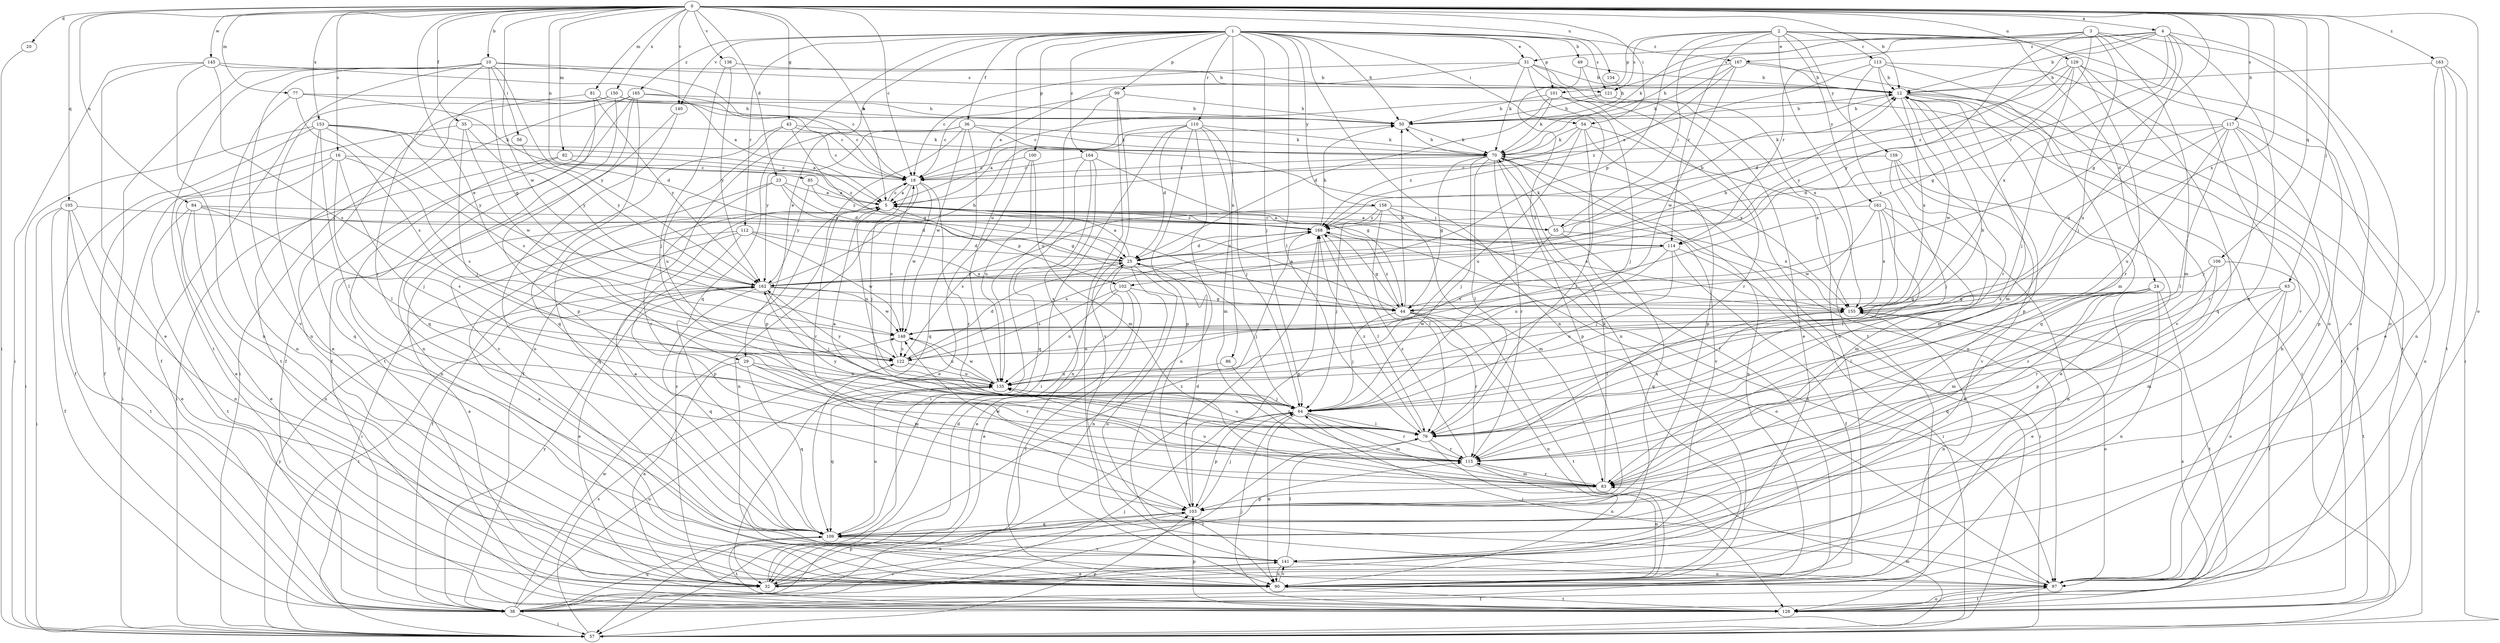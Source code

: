 strict digraph  {
0;
1;
2;
3;
4;
5;
10;
12;
16;
18;
20;
23;
24;
25;
29;
31;
32;
35;
36;
38;
43;
44;
49;
50;
54;
55;
56;
57;
63;
64;
70;
76;
77;
81;
82;
83;
84;
85;
86;
90;
97;
99;
100;
101;
102;
103;
105;
106;
109;
110;
112;
113;
114;
115;
117;
121;
122;
128;
129;
134;
135;
136;
140;
141;
145;
148;
150;
153;
155;
158;
159;
161;
162;
163;
164;
165;
167;
168;
0 -> 4  [label=a];
0 -> 5  [label=a];
0 -> 10  [label=b];
0 -> 12  [label=b];
0 -> 16  [label=c];
0 -> 18  [label=c];
0 -> 20  [label=d];
0 -> 23  [label=d];
0 -> 29  [label=e];
0 -> 35  [label=f];
0 -> 43  [label=g];
0 -> 44  [label=g];
0 -> 54  [label=i];
0 -> 63  [label=j];
0 -> 77  [label=m];
0 -> 81  [label=m];
0 -> 82  [label=m];
0 -> 84  [label=n];
0 -> 85  [label=n];
0 -> 97  [label=o];
0 -> 105  [label=q];
0 -> 106  [label=q];
0 -> 117  [label=s];
0 -> 129  [label=u];
0 -> 134  [label=u];
0 -> 136  [label=v];
0 -> 140  [label=v];
0 -> 145  [label=w];
0 -> 148  [label=w];
0 -> 150  [label=x];
0 -> 153  [label=x];
0 -> 155  [label=x];
0 -> 163  [label=z];
1 -> 29  [label=e];
1 -> 31  [label=e];
1 -> 36  [label=f];
1 -> 49  [label=h];
1 -> 50  [label=h];
1 -> 54  [label=i];
1 -> 64  [label=j];
1 -> 76  [label=l];
1 -> 86  [label=n];
1 -> 90  [label=n];
1 -> 99  [label=p];
1 -> 100  [label=p];
1 -> 101  [label=p];
1 -> 109  [label=q];
1 -> 110  [label=r];
1 -> 112  [label=r];
1 -> 121  [label=s];
1 -> 135  [label=u];
1 -> 140  [label=v];
1 -> 158  [label=y];
1 -> 164  [label=z];
1 -> 165  [label=z];
1 -> 167  [label=z];
2 -> 24  [label=d];
2 -> 55  [label=i];
2 -> 97  [label=o];
2 -> 101  [label=p];
2 -> 102  [label=p];
2 -> 113  [label=r];
2 -> 114  [label=r];
2 -> 121  [label=s];
2 -> 128  [label=t];
2 -> 159  [label=y];
2 -> 161  [label=y];
3 -> 31  [label=e];
3 -> 44  [label=g];
3 -> 64  [label=j];
3 -> 70  [label=k];
3 -> 83  [label=m];
3 -> 97  [label=o];
3 -> 114  [label=r];
3 -> 141  [label=v];
3 -> 162  [label=y];
4 -> 12  [label=b];
4 -> 97  [label=o];
4 -> 109  [label=q];
4 -> 114  [label=r];
4 -> 121  [label=s];
4 -> 135  [label=u];
4 -> 155  [label=x];
4 -> 167  [label=z];
4 -> 168  [label=z];
5 -> 18  [label=c];
5 -> 55  [label=i];
5 -> 102  [label=p];
5 -> 114  [label=r];
5 -> 115  [label=r];
5 -> 135  [label=u];
5 -> 168  [label=z];
10 -> 18  [label=c];
10 -> 38  [label=f];
10 -> 44  [label=g];
10 -> 56  [label=i];
10 -> 90  [label=n];
10 -> 115  [label=r];
10 -> 121  [label=s];
10 -> 128  [label=t];
10 -> 141  [label=v];
10 -> 162  [label=y];
12 -> 50  [label=h];
12 -> 57  [label=i];
12 -> 83  [label=m];
12 -> 103  [label=p];
12 -> 109  [label=q];
12 -> 128  [label=t];
12 -> 148  [label=w];
12 -> 155  [label=x];
16 -> 18  [label=c];
16 -> 32  [label=e];
16 -> 57  [label=i];
16 -> 64  [label=j];
16 -> 76  [label=l];
16 -> 122  [label=s];
18 -> 5  [label=a];
18 -> 64  [label=j];
18 -> 90  [label=n];
18 -> 115  [label=r];
18 -> 148  [label=w];
20 -> 57  [label=i];
23 -> 5  [label=a];
23 -> 25  [label=d];
23 -> 44  [label=g];
23 -> 109  [label=q];
23 -> 115  [label=r];
24 -> 32  [label=e];
24 -> 44  [label=g];
24 -> 76  [label=l];
24 -> 83  [label=m];
24 -> 90  [label=n];
24 -> 109  [label=q];
24 -> 128  [label=t];
24 -> 135  [label=u];
24 -> 155  [label=x];
25 -> 5  [label=a];
25 -> 32  [label=e];
25 -> 64  [label=j];
25 -> 90  [label=n];
25 -> 97  [label=o];
25 -> 162  [label=y];
25 -> 168  [label=z];
29 -> 32  [label=e];
29 -> 83  [label=m];
29 -> 109  [label=q];
29 -> 115  [label=r];
29 -> 135  [label=u];
31 -> 5  [label=a];
31 -> 12  [label=b];
31 -> 18  [label=c];
31 -> 32  [label=e];
31 -> 38  [label=f];
31 -> 70  [label=k];
31 -> 90  [label=n];
32 -> 18  [label=c];
32 -> 25  [label=d];
32 -> 103  [label=p];
32 -> 115  [label=r];
32 -> 141  [label=v];
35 -> 38  [label=f];
35 -> 64  [label=j];
35 -> 70  [label=k];
35 -> 148  [label=w];
35 -> 162  [label=y];
36 -> 38  [label=f];
36 -> 70  [label=k];
36 -> 103  [label=p];
36 -> 109  [label=q];
36 -> 148  [label=w];
36 -> 155  [label=x];
36 -> 162  [label=y];
38 -> 57  [label=i];
38 -> 64  [label=j];
38 -> 109  [label=q];
38 -> 135  [label=u];
38 -> 148  [label=w];
38 -> 162  [label=y];
38 -> 168  [label=z];
43 -> 18  [label=c];
43 -> 44  [label=g];
43 -> 70  [label=k];
43 -> 135  [label=u];
43 -> 141  [label=v];
44 -> 5  [label=a];
44 -> 50  [label=h];
44 -> 64  [label=j];
44 -> 90  [label=n];
44 -> 115  [label=r];
44 -> 128  [label=t];
44 -> 168  [label=z];
49 -> 12  [label=b];
49 -> 90  [label=n];
49 -> 155  [label=x];
50 -> 12  [label=b];
50 -> 70  [label=k];
54 -> 70  [label=k];
54 -> 76  [label=l];
54 -> 103  [label=p];
54 -> 135  [label=u];
54 -> 155  [label=x];
54 -> 168  [label=z];
55 -> 5  [label=a];
55 -> 12  [label=b];
55 -> 57  [label=i];
55 -> 64  [label=j];
55 -> 70  [label=k];
55 -> 109  [label=q];
56 -> 162  [label=y];
57 -> 70  [label=k];
57 -> 83  [label=m];
57 -> 103  [label=p];
57 -> 122  [label=s];
57 -> 162  [label=y];
63 -> 38  [label=f];
63 -> 44  [label=g];
63 -> 83  [label=m];
63 -> 97  [label=o];
63 -> 115  [label=r];
64 -> 76  [label=l];
64 -> 83  [label=m];
64 -> 90  [label=n];
64 -> 103  [label=p];
64 -> 115  [label=r];
70 -> 18  [label=c];
70 -> 44  [label=g];
70 -> 50  [label=h];
70 -> 64  [label=j];
70 -> 76  [label=l];
70 -> 90  [label=n];
70 -> 103  [label=p];
70 -> 115  [label=r];
70 -> 141  [label=v];
76 -> 5  [label=a];
76 -> 38  [label=f];
76 -> 90  [label=n];
76 -> 115  [label=r];
76 -> 135  [label=u];
76 -> 155  [label=x];
76 -> 162  [label=y];
76 -> 168  [label=z];
77 -> 25  [label=d];
77 -> 50  [label=h];
77 -> 90  [label=n];
77 -> 122  [label=s];
81 -> 32  [label=e];
81 -> 50  [label=h];
81 -> 90  [label=n];
81 -> 162  [label=y];
82 -> 18  [label=c];
82 -> 57  [label=i];
82 -> 90  [label=n];
82 -> 168  [label=z];
83 -> 70  [label=k];
83 -> 103  [label=p];
83 -> 115  [label=r];
83 -> 135  [label=u];
83 -> 148  [label=w];
84 -> 25  [label=d];
84 -> 32  [label=e];
84 -> 90  [label=n];
84 -> 122  [label=s];
84 -> 128  [label=t];
84 -> 168  [label=z];
85 -> 5  [label=a];
85 -> 162  [label=y];
85 -> 168  [label=z];
86 -> 115  [label=r];
86 -> 135  [label=u];
90 -> 5  [label=a];
90 -> 128  [label=t];
90 -> 141  [label=v];
97 -> 12  [label=b];
97 -> 38  [label=f];
97 -> 64  [label=j];
97 -> 128  [label=t];
99 -> 18  [label=c];
99 -> 50  [label=h];
99 -> 97  [label=o];
99 -> 135  [label=u];
99 -> 141  [label=v];
100 -> 18  [label=c];
100 -> 32  [label=e];
100 -> 83  [label=m];
100 -> 135  [label=u];
101 -> 25  [label=d];
101 -> 50  [label=h];
101 -> 64  [label=j];
101 -> 70  [label=k];
101 -> 97  [label=o];
101 -> 115  [label=r];
102 -> 32  [label=e];
102 -> 38  [label=f];
102 -> 44  [label=g];
102 -> 122  [label=s];
102 -> 135  [label=u];
103 -> 25  [label=d];
103 -> 32  [label=e];
103 -> 64  [label=j];
103 -> 109  [label=q];
105 -> 32  [label=e];
105 -> 38  [label=f];
105 -> 57  [label=i];
105 -> 90  [label=n];
105 -> 128  [label=t];
105 -> 168  [label=z];
106 -> 103  [label=p];
106 -> 115  [label=r];
106 -> 128  [label=t];
106 -> 162  [label=y];
109 -> 5  [label=a];
109 -> 128  [label=t];
109 -> 135  [label=u];
109 -> 141  [label=v];
109 -> 168  [label=z];
110 -> 5  [label=a];
110 -> 25  [label=d];
110 -> 57  [label=i];
110 -> 64  [label=j];
110 -> 70  [label=k];
110 -> 83  [label=m];
110 -> 90  [label=n];
110 -> 103  [label=p];
112 -> 25  [label=d];
112 -> 38  [label=f];
112 -> 57  [label=i];
112 -> 103  [label=p];
112 -> 148  [label=w];
112 -> 155  [label=x];
113 -> 5  [label=a];
113 -> 12  [label=b];
113 -> 115  [label=r];
113 -> 128  [label=t];
113 -> 141  [label=v];
113 -> 155  [label=x];
114 -> 5  [label=a];
114 -> 38  [label=f];
114 -> 57  [label=i];
114 -> 64  [label=j];
114 -> 122  [label=s];
114 -> 135  [label=u];
115 -> 83  [label=m];
115 -> 90  [label=n];
115 -> 168  [label=z];
117 -> 25  [label=d];
117 -> 70  [label=k];
117 -> 76  [label=l];
117 -> 97  [label=o];
117 -> 103  [label=p];
117 -> 115  [label=r];
117 -> 135  [label=u];
117 -> 155  [label=x];
121 -> 18  [label=c];
121 -> 50  [label=h];
121 -> 57  [label=i];
122 -> 12  [label=b];
122 -> 18  [label=c];
122 -> 25  [label=d];
122 -> 135  [label=u];
128 -> 5  [label=a];
128 -> 64  [label=j];
128 -> 97  [label=o];
128 -> 103  [label=p];
128 -> 155  [label=x];
129 -> 12  [label=b];
129 -> 25  [label=d];
129 -> 64  [label=j];
129 -> 109  [label=q];
129 -> 115  [label=r];
129 -> 128  [label=t];
129 -> 162  [label=y];
134 -> 50  [label=h];
135 -> 64  [label=j];
135 -> 109  [label=q];
135 -> 148  [label=w];
135 -> 162  [label=y];
136 -> 12  [label=b];
136 -> 64  [label=j];
136 -> 162  [label=y];
140 -> 38  [label=f];
140 -> 97  [label=o];
141 -> 32  [label=e];
141 -> 76  [label=l];
141 -> 90  [label=n];
141 -> 97  [label=o];
145 -> 5  [label=a];
145 -> 12  [label=b];
145 -> 32  [label=e];
145 -> 57  [label=i];
145 -> 90  [label=n];
145 -> 122  [label=s];
148 -> 122  [label=s];
148 -> 135  [label=u];
150 -> 18  [label=c];
150 -> 38  [label=f];
150 -> 50  [label=h];
150 -> 109  [label=q];
150 -> 128  [label=t];
153 -> 5  [label=a];
153 -> 38  [label=f];
153 -> 57  [label=i];
153 -> 70  [label=k];
153 -> 76  [label=l];
153 -> 109  [label=q];
153 -> 122  [label=s];
153 -> 162  [label=y];
155 -> 5  [label=a];
155 -> 76  [label=l];
155 -> 90  [label=n];
155 -> 97  [label=o];
155 -> 148  [label=w];
158 -> 64  [label=j];
158 -> 76  [label=l];
158 -> 83  [label=m];
158 -> 97  [label=o];
158 -> 122  [label=s];
158 -> 155  [label=x];
158 -> 168  [label=z];
159 -> 18  [label=c];
159 -> 32  [label=e];
159 -> 64  [label=j];
159 -> 83  [label=m];
159 -> 141  [label=v];
161 -> 76  [label=l];
161 -> 83  [label=m];
161 -> 90  [label=n];
161 -> 148  [label=w];
161 -> 155  [label=x];
161 -> 168  [label=z];
162 -> 12  [label=b];
162 -> 32  [label=e];
162 -> 50  [label=h];
162 -> 57  [label=i];
162 -> 64  [label=j];
162 -> 109  [label=q];
162 -> 148  [label=w];
162 -> 155  [label=x];
163 -> 12  [label=b];
163 -> 32  [label=e];
163 -> 57  [label=i];
163 -> 90  [label=n];
163 -> 128  [label=t];
164 -> 18  [label=c];
164 -> 44  [label=g];
164 -> 57  [label=i];
164 -> 90  [label=n];
164 -> 109  [label=q];
165 -> 18  [label=c];
165 -> 38  [label=f];
165 -> 50  [label=h];
165 -> 57  [label=i];
165 -> 103  [label=p];
165 -> 109  [label=q];
165 -> 128  [label=t];
167 -> 12  [label=b];
167 -> 50  [label=h];
167 -> 70  [label=k];
167 -> 83  [label=m];
167 -> 148  [label=w];
167 -> 168  [label=z];
168 -> 25  [label=d];
168 -> 44  [label=g];
168 -> 50  [label=h];
168 -> 76  [label=l];
168 -> 97  [label=o];
168 -> 103  [label=p];
168 -> 122  [label=s];
}
